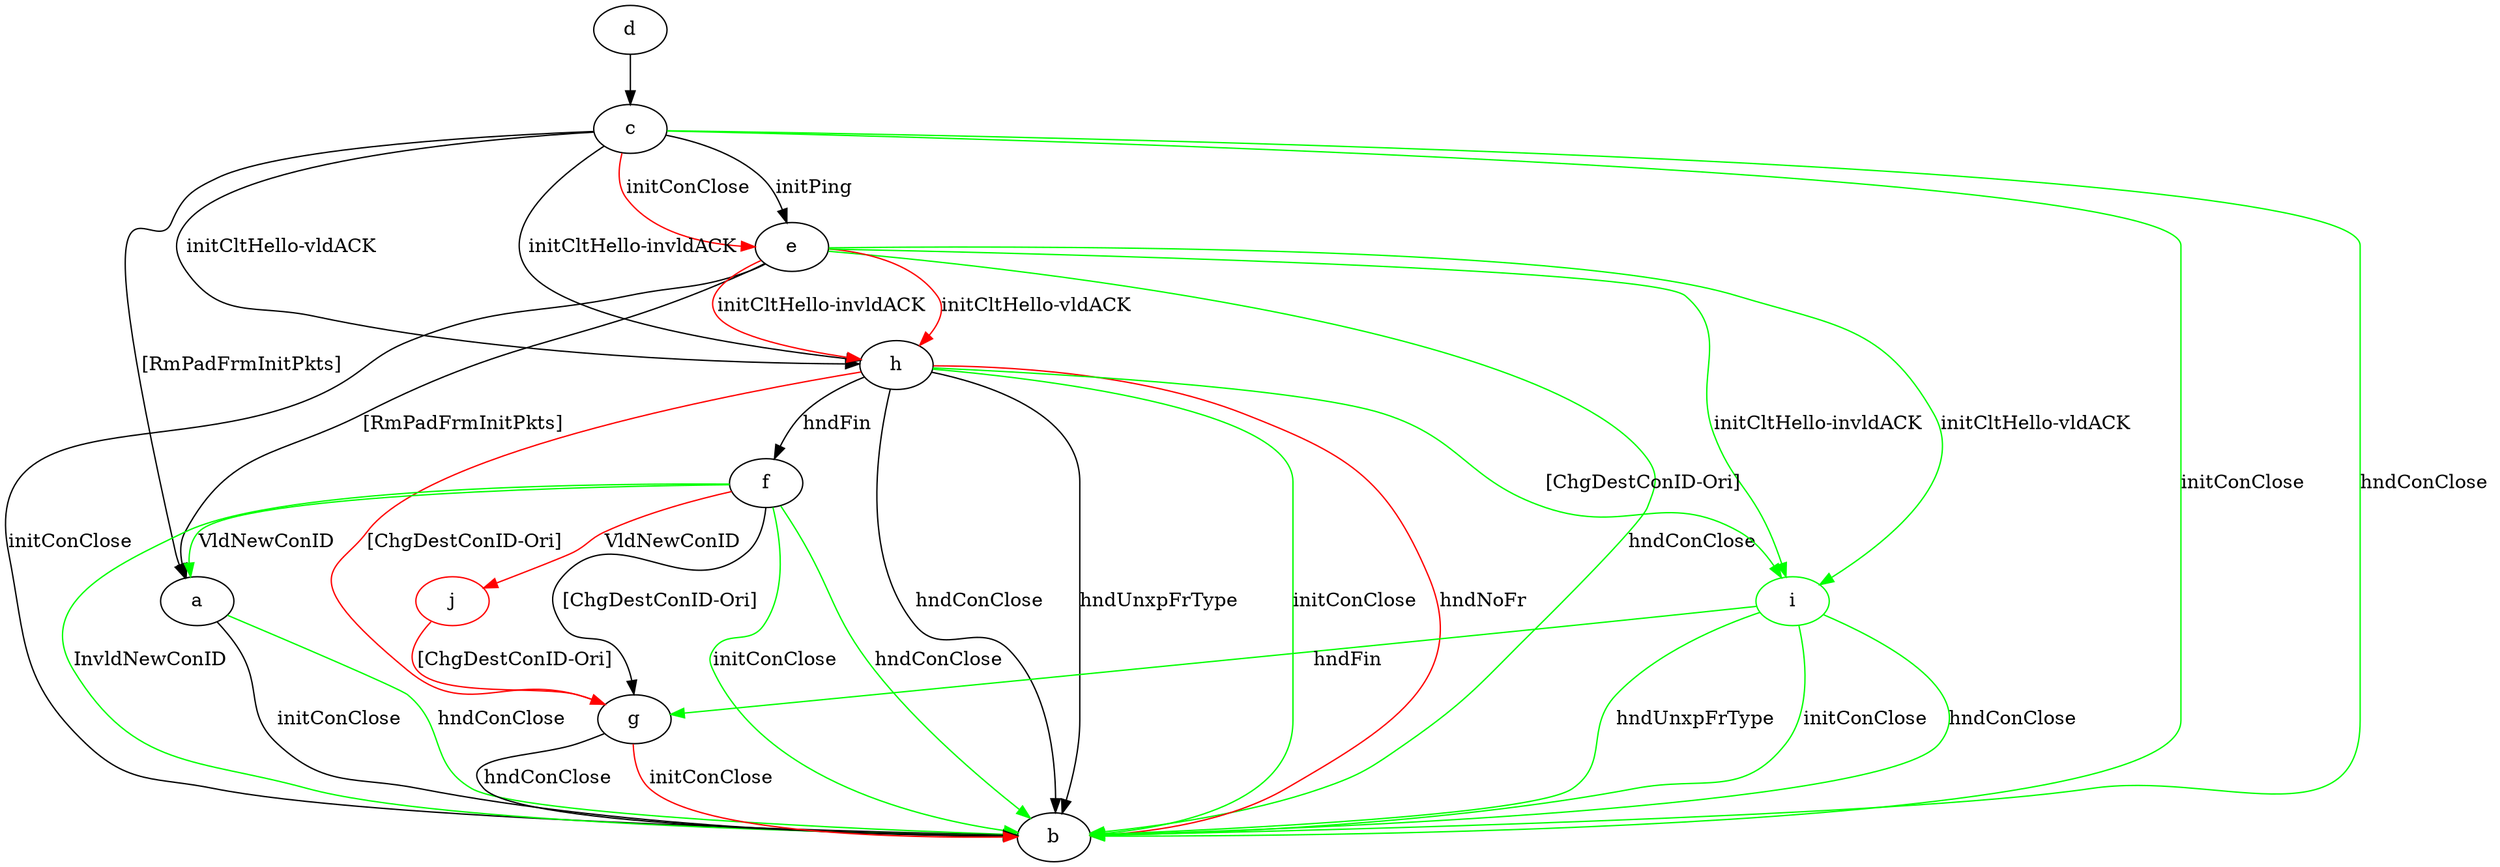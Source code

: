 digraph "" {
	a -> b	[key=0,
		label="initConClose "];
	a -> b	[key=1,
		color=green,
		label="hndConClose "];
	c -> a	[key=0,
		label="[RmPadFrmInitPkts] "];
	c -> b	[key=0,
		color=green,
		label="initConClose "];
	c -> b	[key=1,
		color=green,
		label="hndConClose "];
	c -> e	[key=0,
		label="initPing "];
	c -> e	[key=1,
		color=red,
		label="initConClose "];
	c -> h	[key=0,
		label="initCltHello-vldACK "];
	c -> h	[key=1,
		label="initCltHello-invldACK "];
	d -> c	[key=0];
	e -> a	[key=0,
		label="[RmPadFrmInitPkts] "];
	e -> b	[key=0,
		label="initConClose "];
	e -> b	[key=1,
		color=green,
		label="hndConClose "];
	e -> h	[key=0,
		color=red,
		label="initCltHello-vldACK "];
	e -> h	[key=1,
		color=red,
		label="initCltHello-invldACK "];
	i	[color=green];
	e -> i	[key=0,
		color=green,
		label="initCltHello-vldACK "];
	e -> i	[key=1,
		color=green,
		label="initCltHello-invldACK "];
	f -> a	[key=0,
		color=green,
		label="VldNewConID "];
	f -> b	[key=0,
		color=green,
		label="initConClose "];
	f -> b	[key=1,
		color=green,
		label="hndConClose "];
	f -> b	[key=2,
		color=green,
		label="InvldNewConID "];
	f -> g	[key=0,
		label="[ChgDestConID-Ori] "];
	j	[color=red];
	f -> j	[key=0,
		color=red,
		label="VldNewConID "];
	g -> b	[key=0,
		label="hndConClose "];
	g -> b	[key=1,
		color=red,
		label="initConClose "];
	h -> b	[key=0,
		label="hndConClose "];
	h -> b	[key=1,
		label="hndUnxpFrType "];
	h -> b	[key=2,
		color=green,
		label="initConClose "];
	h -> b	[key=3,
		color=red,
		label="hndNoFr "];
	h -> f	[key=0,
		label="hndFin "];
	h -> g	[key=0,
		color=red,
		label="[ChgDestConID-Ori] "];
	h -> i	[key=0,
		color=green,
		label="[ChgDestConID-Ori] "];
	i -> b	[key=0,
		color=green,
		label="initConClose "];
	i -> b	[key=1,
		color=green,
		label="hndConClose "];
	i -> b	[key=2,
		color=green,
		label="hndUnxpFrType "];
	i -> g	[key=0,
		color=green,
		label="hndFin "];
	j -> g	[key=0,
		color=red,
		label="[ChgDestConID-Ori] "];
}

